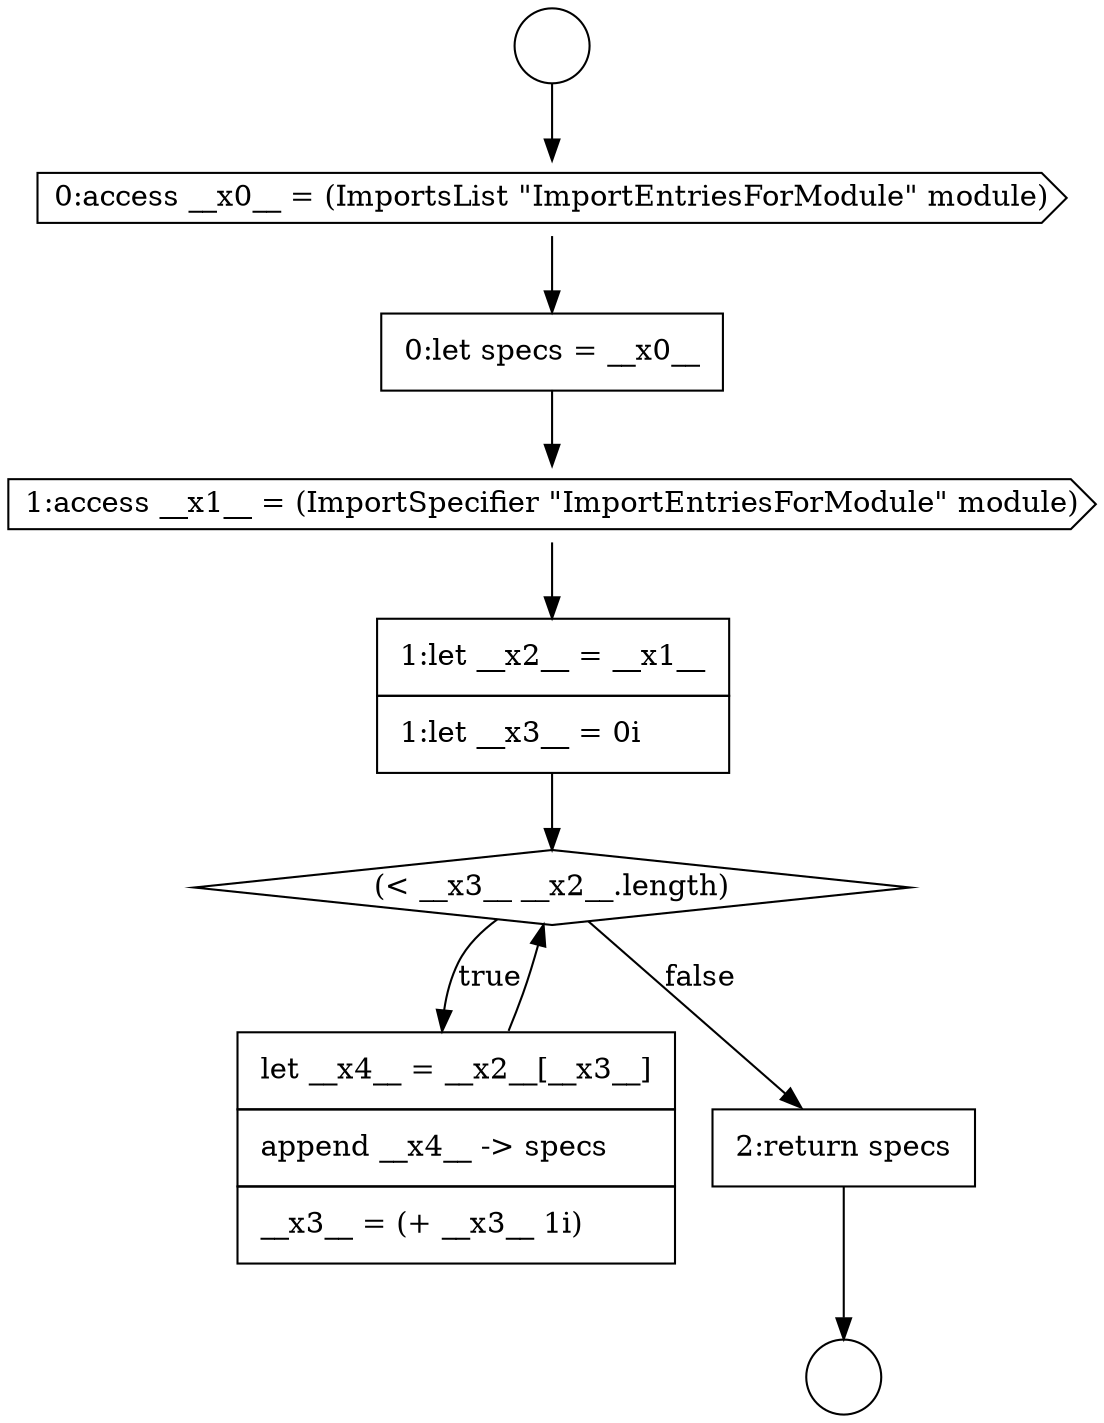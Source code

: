 digraph {
  node10555 [shape=none, margin=0, label=<<font color="black">
    <table border="0" cellborder="1" cellspacing="0" cellpadding="10">
      <tr><td align="left">1:let __x2__ = __x1__</td></tr>
      <tr><td align="left">1:let __x3__ = 0i</td></tr>
    </table>
  </font>> color="black" fillcolor="white" style=filled]
  node10551 [shape=circle label=" " color="black" fillcolor="white" style=filled]
  node10550 [shape=circle label=" " color="black" fillcolor="white" style=filled]
  node10556 [shape=diamond, label=<<font color="black">(&lt; __x3__ __x2__.length)</font>> color="black" fillcolor="white" style=filled]
  node10557 [shape=none, margin=0, label=<<font color="black">
    <table border="0" cellborder="1" cellspacing="0" cellpadding="10">
      <tr><td align="left">let __x4__ = __x2__[__x3__]</td></tr>
      <tr><td align="left">append __x4__ -&gt; specs</td></tr>
      <tr><td align="left">__x3__ = (+ __x3__ 1i)</td></tr>
    </table>
  </font>> color="black" fillcolor="white" style=filled]
  node10553 [shape=none, margin=0, label=<<font color="black">
    <table border="0" cellborder="1" cellspacing="0" cellpadding="10">
      <tr><td align="left">0:let specs = __x0__</td></tr>
    </table>
  </font>> color="black" fillcolor="white" style=filled]
  node10558 [shape=none, margin=0, label=<<font color="black">
    <table border="0" cellborder="1" cellspacing="0" cellpadding="10">
      <tr><td align="left">2:return specs</td></tr>
    </table>
  </font>> color="black" fillcolor="white" style=filled]
  node10554 [shape=cds, label=<<font color="black">1:access __x1__ = (ImportSpecifier &quot;ImportEntriesForModule&quot; module)</font>> color="black" fillcolor="white" style=filled]
  node10552 [shape=cds, label=<<font color="black">0:access __x0__ = (ImportsList &quot;ImportEntriesForModule&quot; module)</font>> color="black" fillcolor="white" style=filled]
  node10553 -> node10554 [ color="black"]
  node10550 -> node10552 [ color="black"]
  node10556 -> node10557 [label=<<font color="black">true</font>> color="black"]
  node10556 -> node10558 [label=<<font color="black">false</font>> color="black"]
  node10554 -> node10555 [ color="black"]
  node10552 -> node10553 [ color="black"]
  node10557 -> node10556 [ color="black"]
  node10558 -> node10551 [ color="black"]
  node10555 -> node10556 [ color="black"]
}

